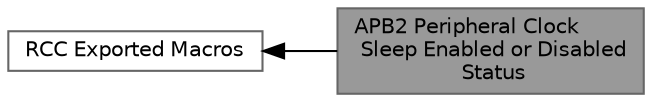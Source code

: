 digraph "APB2 Peripheral Clock Sleep Enabled or Disabled Status"
{
 // LATEX_PDF_SIZE
  bgcolor="transparent";
  edge [fontname=Helvetica,fontsize=10,labelfontname=Helvetica,labelfontsize=10];
  node [fontname=Helvetica,fontsize=10,shape=box,height=0.2,width=0.4];
  rankdir=LR;
  Node1 [id="Node000001",label="APB2 Peripheral Clock\l Sleep Enabled or Disabled\l Status",height=0.2,width=0.4,color="gray40", fillcolor="grey60", style="filled", fontcolor="black",tooltip="Check whether the APB2 peripheral clock during Low Power (Sleep) mode is enabled or not."];
  Node2 [id="Node000002",label="RCC Exported Macros",height=0.2,width=0.4,color="grey40", fillcolor="white", style="filled",URL="$group___r_c_c___exported___macros.html",tooltip=" "];
  Node2->Node1 [shape=plaintext, dir="back", style="solid"];
}

